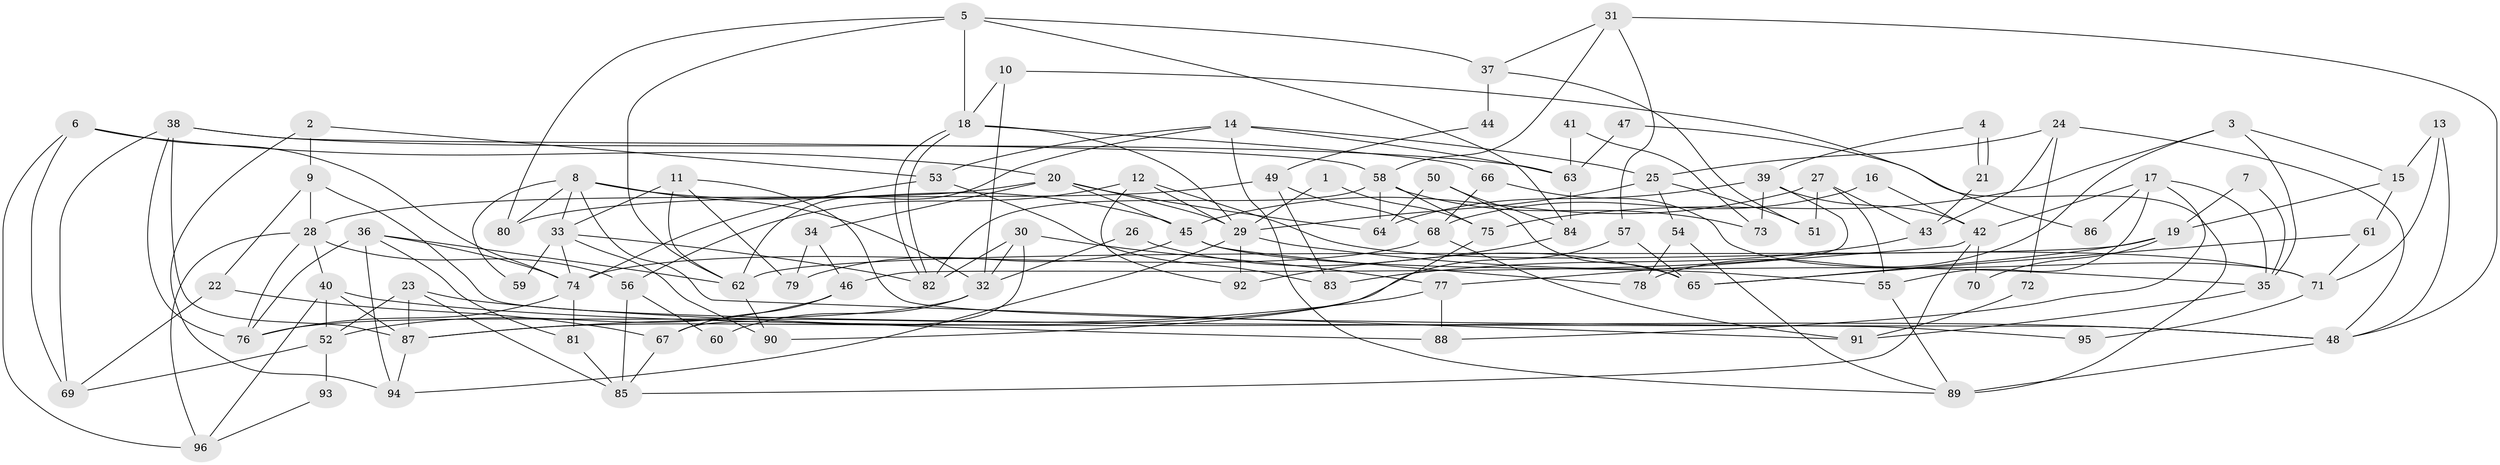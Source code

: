 // Generated by graph-tools (version 1.1) at 2025/11/02/27/25 16:11:17]
// undirected, 96 vertices, 192 edges
graph export_dot {
graph [start="1"]
  node [color=gray90,style=filled];
  1;
  2;
  3;
  4;
  5;
  6;
  7;
  8;
  9;
  10;
  11;
  12;
  13;
  14;
  15;
  16;
  17;
  18;
  19;
  20;
  21;
  22;
  23;
  24;
  25;
  26;
  27;
  28;
  29;
  30;
  31;
  32;
  33;
  34;
  35;
  36;
  37;
  38;
  39;
  40;
  41;
  42;
  43;
  44;
  45;
  46;
  47;
  48;
  49;
  50;
  51;
  52;
  53;
  54;
  55;
  56;
  57;
  58;
  59;
  60;
  61;
  62;
  63;
  64;
  65;
  66;
  67;
  68;
  69;
  70;
  71;
  72;
  73;
  74;
  75;
  76;
  77;
  78;
  79;
  80;
  81;
  82;
  83;
  84;
  85;
  86;
  87;
  88;
  89;
  90;
  91;
  92;
  93;
  94;
  95;
  96;
  1 -- 29;
  1 -- 75;
  2 -- 94;
  2 -- 53;
  2 -- 9;
  3 -- 75;
  3 -- 35;
  3 -- 15;
  3 -- 78;
  4 -- 39;
  4 -- 21;
  4 -- 21;
  5 -- 84;
  5 -- 18;
  5 -- 37;
  5 -- 62;
  5 -- 80;
  6 -- 74;
  6 -- 69;
  6 -- 20;
  6 -- 96;
  7 -- 35;
  7 -- 19;
  8 -- 45;
  8 -- 32;
  8 -- 33;
  8 -- 59;
  8 -- 80;
  8 -- 91;
  9 -- 28;
  9 -- 22;
  9 -- 48;
  10 -- 18;
  10 -- 32;
  10 -- 86;
  11 -- 33;
  11 -- 62;
  11 -- 79;
  11 -- 95;
  12 -- 29;
  12 -- 56;
  12 -- 71;
  12 -- 92;
  13 -- 48;
  13 -- 15;
  13 -- 71;
  14 -- 62;
  14 -- 89;
  14 -- 25;
  14 -- 53;
  14 -- 63;
  15 -- 61;
  15 -- 19;
  16 -- 68;
  16 -- 42;
  17 -- 88;
  17 -- 35;
  17 -- 42;
  17 -- 55;
  17 -- 86;
  18 -- 82;
  18 -- 82;
  18 -- 29;
  18 -- 66;
  19 -- 62;
  19 -- 65;
  19 -- 70;
  20 -- 45;
  20 -- 28;
  20 -- 29;
  20 -- 34;
  20 -- 64;
  21 -- 43;
  22 -- 69;
  22 -- 67;
  23 -- 87;
  23 -- 85;
  23 -- 52;
  23 -- 88;
  24 -- 25;
  24 -- 48;
  24 -- 43;
  24 -- 72;
  25 -- 51;
  25 -- 29;
  25 -- 54;
  26 -- 65;
  26 -- 32;
  27 -- 45;
  27 -- 55;
  27 -- 43;
  27 -- 51;
  28 -- 76;
  28 -- 40;
  28 -- 56;
  28 -- 96;
  29 -- 35;
  29 -- 92;
  29 -- 94;
  30 -- 82;
  30 -- 67;
  30 -- 32;
  30 -- 77;
  31 -- 48;
  31 -- 58;
  31 -- 37;
  31 -- 57;
  32 -- 76;
  32 -- 60;
  33 -- 74;
  33 -- 59;
  33 -- 82;
  33 -- 90;
  34 -- 46;
  34 -- 79;
  35 -- 91;
  36 -- 94;
  36 -- 81;
  36 -- 62;
  36 -- 74;
  36 -- 76;
  37 -- 44;
  37 -- 51;
  38 -- 76;
  38 -- 58;
  38 -- 63;
  38 -- 69;
  38 -- 87;
  39 -- 64;
  39 -- 42;
  39 -- 46;
  39 -- 73;
  40 -- 96;
  40 -- 48;
  40 -- 52;
  40 -- 87;
  41 -- 73;
  41 -- 63;
  42 -- 77;
  42 -- 70;
  42 -- 85;
  43 -- 83;
  44 -- 49;
  45 -- 79;
  45 -- 78;
  45 -- 55;
  46 -- 52;
  46 -- 67;
  47 -- 89;
  47 -- 63;
  48 -- 89;
  49 -- 80;
  49 -- 68;
  49 -- 83;
  50 -- 84;
  50 -- 65;
  50 -- 64;
  52 -- 69;
  52 -- 93;
  53 -- 83;
  53 -- 74;
  54 -- 89;
  54 -- 78;
  55 -- 89;
  56 -- 85;
  56 -- 60;
  57 -- 87;
  57 -- 65;
  58 -- 64;
  58 -- 82;
  58 -- 73;
  58 -- 75;
  61 -- 71;
  61 -- 65;
  62 -- 90;
  63 -- 84;
  66 -- 71;
  66 -- 68;
  67 -- 85;
  68 -- 74;
  68 -- 91;
  71 -- 95;
  72 -- 91;
  74 -- 76;
  74 -- 81;
  75 -- 90;
  77 -- 87;
  77 -- 88;
  81 -- 85;
  84 -- 92;
  87 -- 94;
  93 -- 96;
}

